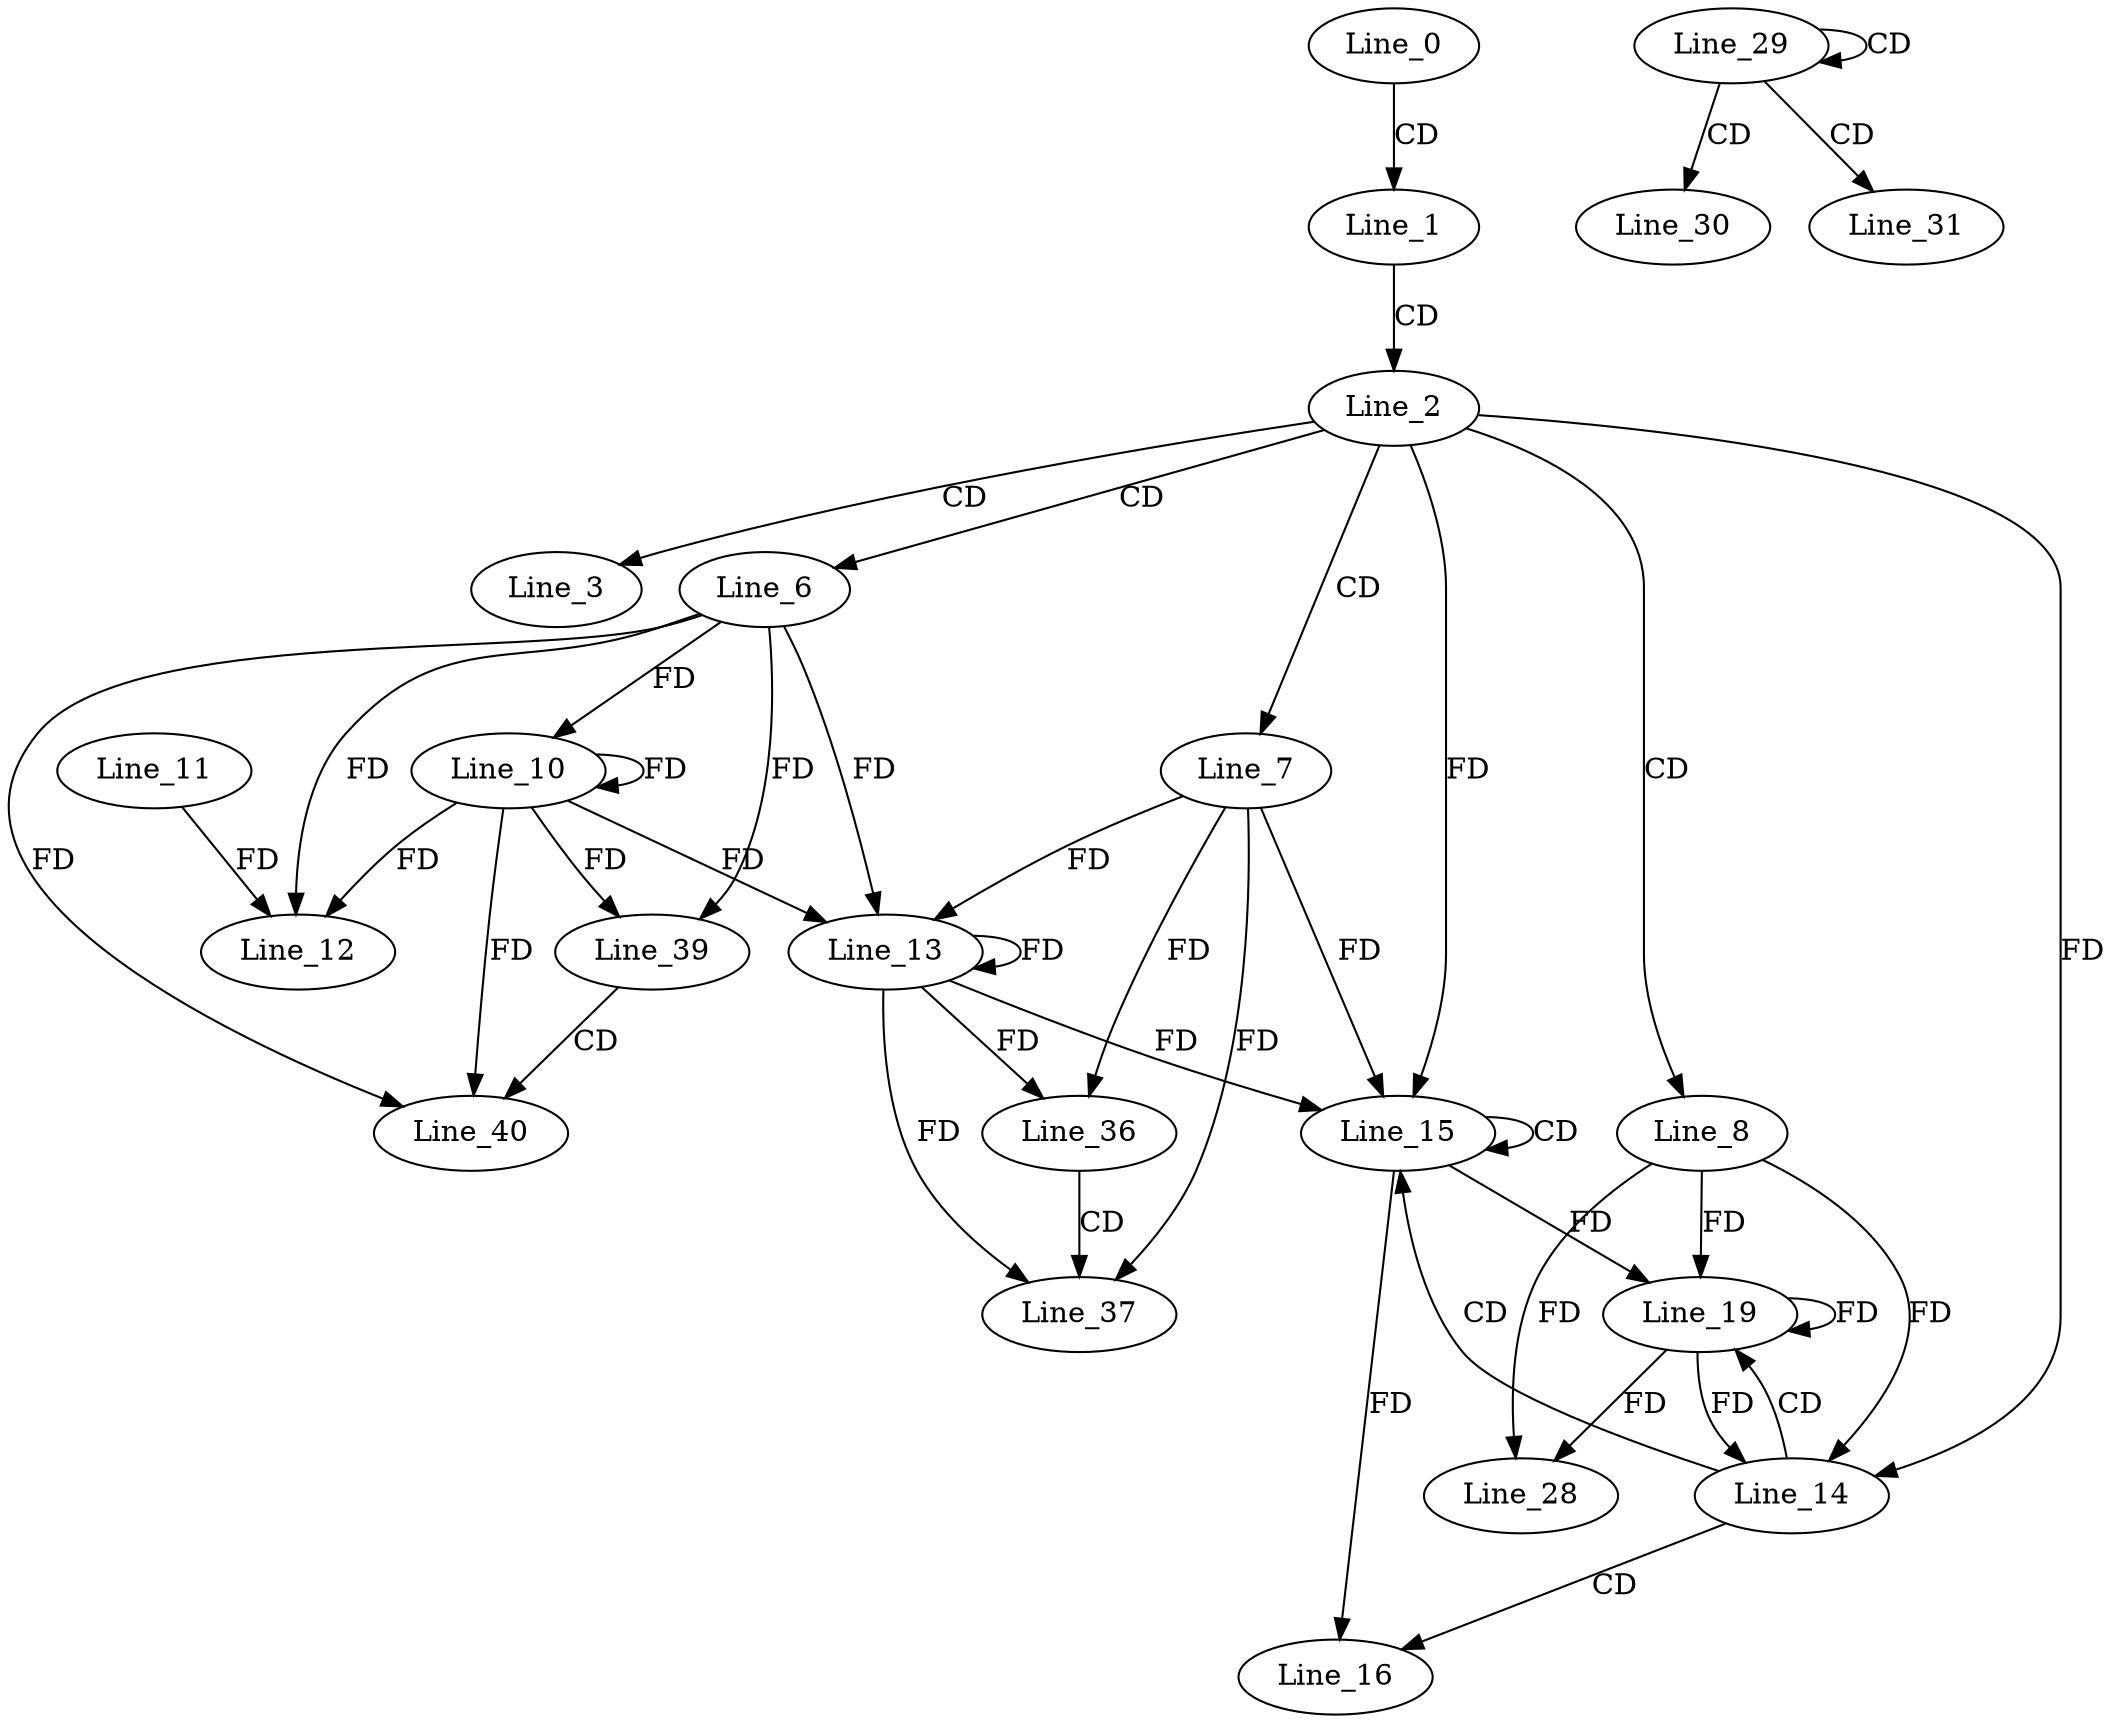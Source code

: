 digraph G {
  Line_0;
  Line_1;
  Line_2;
  Line_3;
  Line_6;
  Line_7;
  Line_8;
  Line_10;
  Line_12;
  Line_11;
  Line_13;
  Line_13;
  Line_14;
  Line_15;
  Line_15;
  Line_16;
  Line_19;
  Line_28;
  Line_29;
  Line_29;
  Line_30;
  Line_31;
  Line_36;
  Line_37;
  Line_39;
  Line_40;
  Line_0 -> Line_1 [ label="CD" ];
  Line_1 -> Line_2 [ label="CD" ];
  Line_2 -> Line_3 [ label="CD" ];
  Line_2 -> Line_6 [ label="CD" ];
  Line_2 -> Line_7 [ label="CD" ];
  Line_2 -> Line_8 [ label="CD" ];
  Line_6 -> Line_10 [ label="FD" ];
  Line_10 -> Line_10 [ label="FD" ];
  Line_6 -> Line_12 [ label="FD" ];
  Line_10 -> Line_12 [ label="FD" ];
  Line_11 -> Line_12 [ label="FD" ];
  Line_7 -> Line_13 [ label="FD" ];
  Line_13 -> Line_13 [ label="FD" ];
  Line_6 -> Line_13 [ label="FD" ];
  Line_10 -> Line_13 [ label="FD" ];
  Line_8 -> Line_14 [ label="FD" ];
  Line_2 -> Line_14 [ label="FD" ];
  Line_14 -> Line_15 [ label="CD" ];
  Line_15 -> Line_15 [ label="CD" ];
  Line_7 -> Line_15 [ label="FD" ];
  Line_13 -> Line_15 [ label="FD" ];
  Line_2 -> Line_15 [ label="FD" ];
  Line_14 -> Line_16 [ label="CD" ];
  Line_15 -> Line_16 [ label="FD" ];
  Line_14 -> Line_19 [ label="CD" ];
  Line_19 -> Line_19 [ label="FD" ];
  Line_8 -> Line_19 [ label="FD" ];
  Line_15 -> Line_19 [ label="FD" ];
  Line_19 -> Line_28 [ label="FD" ];
  Line_8 -> Line_28 [ label="FD" ];
  Line_29 -> Line_29 [ label="CD" ];
  Line_29 -> Line_30 [ label="CD" ];
  Line_29 -> Line_31 [ label="CD" ];
  Line_7 -> Line_36 [ label="FD" ];
  Line_13 -> Line_36 [ label="FD" ];
  Line_36 -> Line_37 [ label="CD" ];
  Line_7 -> Line_37 [ label="FD" ];
  Line_13 -> Line_37 [ label="FD" ];
  Line_6 -> Line_39 [ label="FD" ];
  Line_10 -> Line_39 [ label="FD" ];
  Line_39 -> Line_40 [ label="CD" ];
  Line_6 -> Line_40 [ label="FD" ];
  Line_10 -> Line_40 [ label="FD" ];
  Line_19 -> Line_14 [ label="FD" ];
}
